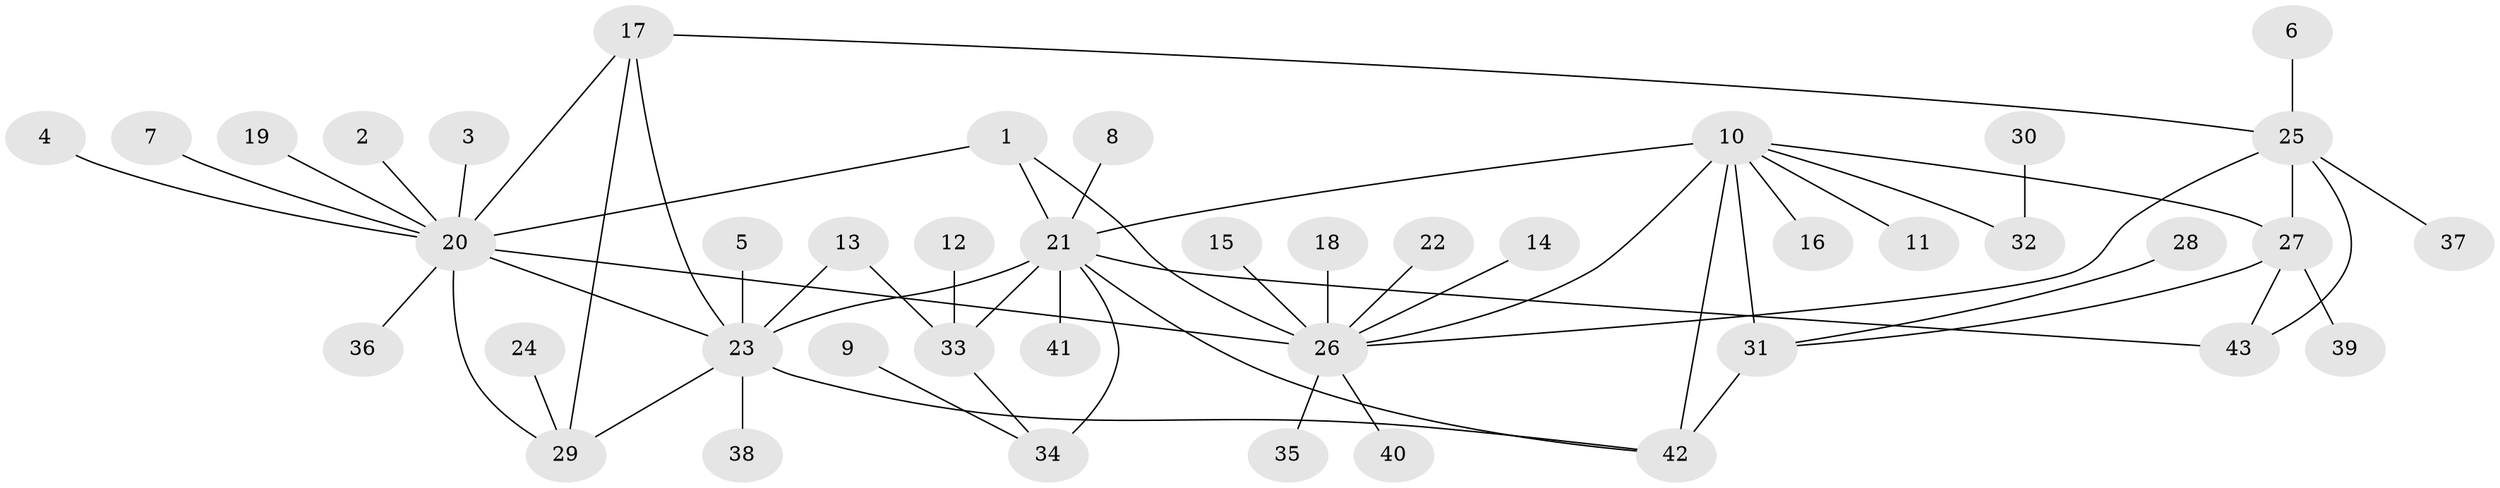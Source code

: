 // original degree distribution, {4: 0.03488372093023256, 10: 0.011627906976744186, 8: 0.023255813953488372, 6: 0.06976744186046512, 5: 0.011627906976744186, 9: 0.03488372093023256, 7: 0.03488372093023256, 3: 0.011627906976744186, 13: 0.011627906976744186, 1: 0.6162790697674418, 2: 0.13953488372093023}
// Generated by graph-tools (version 1.1) at 2025/26/03/09/25 03:26:42]
// undirected, 43 vertices, 58 edges
graph export_dot {
graph [start="1"]
  node [color=gray90,style=filled];
  1;
  2;
  3;
  4;
  5;
  6;
  7;
  8;
  9;
  10;
  11;
  12;
  13;
  14;
  15;
  16;
  17;
  18;
  19;
  20;
  21;
  22;
  23;
  24;
  25;
  26;
  27;
  28;
  29;
  30;
  31;
  32;
  33;
  34;
  35;
  36;
  37;
  38;
  39;
  40;
  41;
  42;
  43;
  1 -- 20 [weight=2.0];
  1 -- 21 [weight=1.0];
  1 -- 26 [weight=2.0];
  2 -- 20 [weight=1.0];
  3 -- 20 [weight=1.0];
  4 -- 20 [weight=1.0];
  5 -- 23 [weight=1.0];
  6 -- 25 [weight=1.0];
  7 -- 20 [weight=1.0];
  8 -- 21 [weight=1.0];
  9 -- 34 [weight=1.0];
  10 -- 11 [weight=1.0];
  10 -- 16 [weight=1.0];
  10 -- 21 [weight=1.0];
  10 -- 26 [weight=1.0];
  10 -- 27 [weight=1.0];
  10 -- 31 [weight=2.0];
  10 -- 32 [weight=1.0];
  10 -- 42 [weight=2.0];
  12 -- 33 [weight=1.0];
  13 -- 23 [weight=1.0];
  13 -- 33 [weight=1.0];
  14 -- 26 [weight=1.0];
  15 -- 26 [weight=1.0];
  17 -- 20 [weight=1.0];
  17 -- 23 [weight=1.0];
  17 -- 25 [weight=1.0];
  17 -- 29 [weight=1.0];
  18 -- 26 [weight=1.0];
  19 -- 20 [weight=1.0];
  20 -- 23 [weight=1.0];
  20 -- 26 [weight=1.0];
  20 -- 29 [weight=1.0];
  20 -- 36 [weight=1.0];
  21 -- 23 [weight=1.0];
  21 -- 33 [weight=2.0];
  21 -- 34 [weight=2.0];
  21 -- 41 [weight=1.0];
  21 -- 42 [weight=1.0];
  21 -- 43 [weight=2.0];
  22 -- 26 [weight=1.0];
  23 -- 29 [weight=1.0];
  23 -- 38 [weight=1.0];
  23 -- 42 [weight=1.0];
  24 -- 29 [weight=1.0];
  25 -- 26 [weight=1.0];
  25 -- 27 [weight=2.0];
  25 -- 37 [weight=1.0];
  25 -- 43 [weight=1.0];
  26 -- 35 [weight=1.0];
  26 -- 40 [weight=1.0];
  27 -- 31 [weight=1.0];
  27 -- 39 [weight=1.0];
  27 -- 43 [weight=2.0];
  28 -- 31 [weight=1.0];
  30 -- 32 [weight=1.0];
  31 -- 42 [weight=1.0];
  33 -- 34 [weight=1.0];
}
